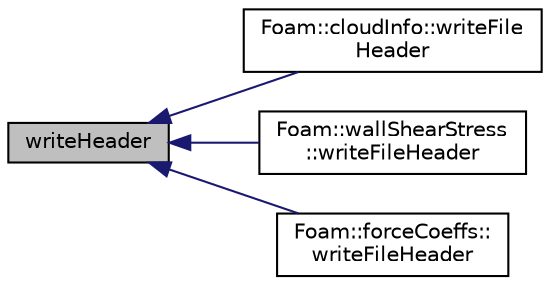 digraph "writeHeader"
{
  bgcolor="transparent";
  edge [fontname="Helvetica",fontsize="10",labelfontname="Helvetica",labelfontsize="10"];
  node [fontname="Helvetica",fontsize="10",shape=record];
  rankdir="LR";
  Node1 [label="writeHeader",height=0.2,width=0.4,color="black", fillcolor="grey75", style="filled", fontcolor="black"];
  Node1 -> Node2 [dir="back",color="midnightblue",fontsize="10",style="solid",fontname="Helvetica"];
  Node2 [label="Foam::cloudInfo::writeFile\lHeader",height=0.2,width=0.4,color="black",URL="$a00282.html#a9e619cf96b2a2ae6779b4209d45ed8f8",tooltip="File header information. "];
  Node1 -> Node3 [dir="back",color="midnightblue",fontsize="10",style="solid",fontname="Helvetica"];
  Node3 [label="Foam::wallShearStress\l::writeFileHeader",height=0.2,width=0.4,color="black",URL="$a02835.html#a9e619cf96b2a2ae6779b4209d45ed8f8",tooltip="File header information. "];
  Node1 -> Node4 [dir="back",color="midnightblue",fontsize="10",style="solid",fontname="Helvetica"];
  Node4 [label="Foam::forceCoeffs::\lwriteFileHeader",height=0.2,width=0.4,color="black",URL="$a00844.html#a9e619cf96b2a2ae6779b4209d45ed8f8",tooltip="Output file header information. "];
}
